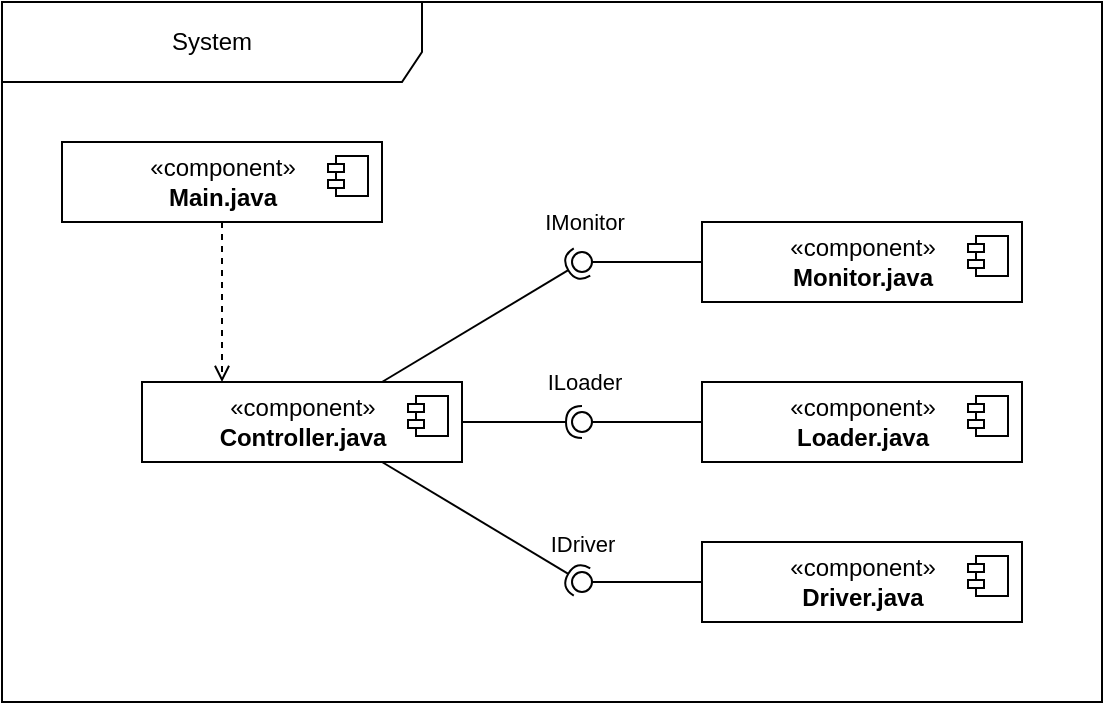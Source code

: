 <mxfile version="16.1.2" type="device"><diagram id="3Eg6JejlQiZ4fjz74ycM" name="Page-1"><mxGraphModel dx="865" dy="574" grid="0" gridSize="10" guides="1" tooltips="1" connect="1" arrows="1" fold="1" page="1" pageScale="1" pageWidth="850" pageHeight="1100" background="none" math="0" shadow="0"><root><mxCell id="0"/><mxCell id="1" parent="0"/><mxCell id="T2xxogcJPscq4ip6yA40-1" value="System" style="shape=umlFrame;whiteSpace=wrap;html=1;width=210;height=40;" vertex="1" parent="1"><mxGeometry x="90" y="130" width="550" height="350" as="geometry"/></mxCell><mxCell id="T2xxogcJPscq4ip6yA40-2" value="«component»&lt;br&gt;&lt;b&gt;Controller.java&lt;/b&gt;" style="html=1;dropTarget=0;" vertex="1" parent="1"><mxGeometry x="160" y="320" width="160" height="40" as="geometry"/></mxCell><mxCell id="T2xxogcJPscq4ip6yA40-3" value="" style="shape=module;jettyWidth=8;jettyHeight=4;" vertex="1" parent="T2xxogcJPscq4ip6yA40-2"><mxGeometry x="1" width="20" height="20" relative="1" as="geometry"><mxPoint x="-27" y="7" as="offset"/></mxGeometry></mxCell><mxCell id="T2xxogcJPscq4ip6yA40-8" style="edgeStyle=orthogonalEdgeStyle;rounded=0;orthogonalLoop=1;jettySize=auto;html=1;exitX=0.5;exitY=1;exitDx=0;exitDy=0;entryX=0.25;entryY=0;entryDx=0;entryDy=0;dashed=1;endArrow=open;endFill=0;" edge="1" parent="1" source="T2xxogcJPscq4ip6yA40-6" target="T2xxogcJPscq4ip6yA40-2"><mxGeometry relative="1" as="geometry"/></mxCell><mxCell id="T2xxogcJPscq4ip6yA40-6" value="«component»&lt;br&gt;&lt;b&gt;Main.java&lt;/b&gt;" style="html=1;dropTarget=0;" vertex="1" parent="1"><mxGeometry x="120" y="200" width="160" height="40" as="geometry"/></mxCell><mxCell id="T2xxogcJPscq4ip6yA40-7" value="" style="shape=module;jettyWidth=8;jettyHeight=4;" vertex="1" parent="T2xxogcJPscq4ip6yA40-6"><mxGeometry x="1" width="20" height="20" relative="1" as="geometry"><mxPoint x="-27" y="7" as="offset"/></mxGeometry></mxCell><mxCell id="T2xxogcJPscq4ip6yA40-9" value="«component»&lt;br&gt;&lt;b&gt;Loader.java&lt;/b&gt;" style="html=1;dropTarget=0;" vertex="1" parent="1"><mxGeometry x="440" y="320" width="160" height="40" as="geometry"/></mxCell><mxCell id="T2xxogcJPscq4ip6yA40-10" value="" style="shape=module;jettyWidth=8;jettyHeight=4;" vertex="1" parent="T2xxogcJPscq4ip6yA40-9"><mxGeometry x="1" width="20" height="20" relative="1" as="geometry"><mxPoint x="-27" y="7" as="offset"/></mxGeometry></mxCell><mxCell id="T2xxogcJPscq4ip6yA40-13" value="" style="rounded=0;orthogonalLoop=1;jettySize=auto;html=1;endArrow=none;endFill=0;sketch=0;sourcePerimeterSpacing=0;targetPerimeterSpacing=0;exitX=0;exitY=0.5;exitDx=0;exitDy=0;" edge="1" target="T2xxogcJPscq4ip6yA40-15" parent="1" source="T2xxogcJPscq4ip6yA40-9"><mxGeometry relative="1" as="geometry"><mxPoint x="360" y="315" as="sourcePoint"/></mxGeometry></mxCell><mxCell id="T2xxogcJPscq4ip6yA40-14" value="" style="rounded=0;orthogonalLoop=1;jettySize=auto;html=1;endArrow=halfCircle;endFill=0;entryX=0.5;entryY=0.5;endSize=6;strokeWidth=1;sketch=0;exitX=1;exitY=0.5;exitDx=0;exitDy=0;" edge="1" target="T2xxogcJPscq4ip6yA40-15" parent="1" source="T2xxogcJPscq4ip6yA40-2"><mxGeometry relative="1" as="geometry"><mxPoint x="400" y="315" as="sourcePoint"/></mxGeometry></mxCell><mxCell id="T2xxogcJPscq4ip6yA40-16" value="ILoader" style="edgeLabel;html=1;align=center;verticalAlign=middle;resizable=0;points=[];" vertex="1" connectable="0" parent="T2xxogcJPscq4ip6yA40-14"><mxGeometry x="0.743" y="6" relative="1" as="geometry"><mxPoint x="8" y="-14" as="offset"/></mxGeometry></mxCell><mxCell id="T2xxogcJPscq4ip6yA40-15" value="" style="ellipse;whiteSpace=wrap;html=1;align=center;aspect=fixed;resizable=0;points=[];outlineConnect=0;sketch=0;" vertex="1" parent="1"><mxGeometry x="375" y="335" width="10" height="10" as="geometry"/></mxCell><mxCell id="T2xxogcJPscq4ip6yA40-19" value="«component»&lt;br&gt;&lt;b&gt;Driver.java&lt;/b&gt;" style="html=1;dropTarget=0;" vertex="1" parent="1"><mxGeometry x="440" y="400" width="160" height="40" as="geometry"/></mxCell><mxCell id="T2xxogcJPscq4ip6yA40-20" value="" style="shape=module;jettyWidth=8;jettyHeight=4;" vertex="1" parent="T2xxogcJPscq4ip6yA40-19"><mxGeometry x="1" width="20" height="20" relative="1" as="geometry"><mxPoint x="-27" y="7" as="offset"/></mxGeometry></mxCell><mxCell id="T2xxogcJPscq4ip6yA40-21" value="" style="rounded=0;orthogonalLoop=1;jettySize=auto;html=1;endArrow=none;endFill=0;sketch=0;sourcePerimeterSpacing=0;targetPerimeterSpacing=0;exitX=0;exitY=0.5;exitDx=0;exitDy=0;" edge="1" target="T2xxogcJPscq4ip6yA40-23" parent="1" source="T2xxogcJPscq4ip6yA40-19"><mxGeometry relative="1" as="geometry"><mxPoint x="350" y="305" as="sourcePoint"/></mxGeometry></mxCell><mxCell id="T2xxogcJPscq4ip6yA40-22" value="" style="rounded=0;orthogonalLoop=1;jettySize=auto;html=1;endArrow=halfCircle;endFill=0;entryX=0.5;entryY=0.5;endSize=6;strokeWidth=1;sketch=0;exitX=0.75;exitY=1;exitDx=0;exitDy=0;" edge="1" target="T2xxogcJPscq4ip6yA40-23" parent="1" source="T2xxogcJPscq4ip6yA40-2"><mxGeometry relative="1" as="geometry"><mxPoint x="390" y="305" as="sourcePoint"/></mxGeometry></mxCell><mxCell id="T2xxogcJPscq4ip6yA40-24" value="IDriver" style="edgeLabel;html=1;align=center;verticalAlign=middle;resizable=0;points=[];" vertex="1" connectable="0" parent="T2xxogcJPscq4ip6yA40-22"><mxGeometry x="0.843" relative="1" as="geometry"><mxPoint x="8" y="-15" as="offset"/></mxGeometry></mxCell><mxCell id="T2xxogcJPscq4ip6yA40-23" value="" style="ellipse;whiteSpace=wrap;html=1;align=center;aspect=fixed;resizable=0;points=[];outlineConnect=0;sketch=0;" vertex="1" parent="1"><mxGeometry x="375" y="415" width="10" height="10" as="geometry"/></mxCell><mxCell id="T2xxogcJPscq4ip6yA40-25" value="«component»&lt;br&gt;&lt;b&gt;Monitor.java&lt;/b&gt;" style="html=1;dropTarget=0;" vertex="1" parent="1"><mxGeometry x="440" y="240" width="160" height="40" as="geometry"/></mxCell><mxCell id="T2xxogcJPscq4ip6yA40-26" value="" style="shape=module;jettyWidth=8;jettyHeight=4;" vertex="1" parent="T2xxogcJPscq4ip6yA40-25"><mxGeometry x="1" width="20" height="20" relative="1" as="geometry"><mxPoint x="-27" y="7" as="offset"/></mxGeometry></mxCell><mxCell id="T2xxogcJPscq4ip6yA40-27" value="" style="rounded=0;orthogonalLoop=1;jettySize=auto;html=1;endArrow=none;endFill=0;sketch=0;sourcePerimeterSpacing=0;targetPerimeterSpacing=0;exitX=0;exitY=0.5;exitDx=0;exitDy=0;" edge="1" target="T2xxogcJPscq4ip6yA40-29" parent="1" source="T2xxogcJPscq4ip6yA40-25"><mxGeometry relative="1" as="geometry"><mxPoint x="360" y="375" as="sourcePoint"/></mxGeometry></mxCell><mxCell id="T2xxogcJPscq4ip6yA40-28" value="" style="rounded=0;orthogonalLoop=1;jettySize=auto;html=1;endArrow=halfCircle;endFill=0;entryX=0.5;entryY=0.5;endSize=6;strokeWidth=1;sketch=0;exitX=0.75;exitY=0;exitDx=0;exitDy=0;" edge="1" target="T2xxogcJPscq4ip6yA40-29" parent="1" source="T2xxogcJPscq4ip6yA40-2"><mxGeometry relative="1" as="geometry"><mxPoint x="400" y="375" as="sourcePoint"/></mxGeometry></mxCell><mxCell id="T2xxogcJPscq4ip6yA40-30" value="IMonitor" style="edgeLabel;html=1;align=center;verticalAlign=middle;resizable=0;points=[];" vertex="1" connectable="0" parent="T2xxogcJPscq4ip6yA40-28"><mxGeometry x="0.904" y="5" relative="1" as="geometry"><mxPoint x="8" y="-19" as="offset"/></mxGeometry></mxCell><mxCell id="T2xxogcJPscq4ip6yA40-29" value="" style="ellipse;whiteSpace=wrap;html=1;align=center;aspect=fixed;resizable=0;points=[];outlineConnect=0;sketch=0;" vertex="1" parent="1"><mxGeometry x="375" y="255" width="10" height="10" as="geometry"/></mxCell></root></mxGraphModel></diagram></mxfile>